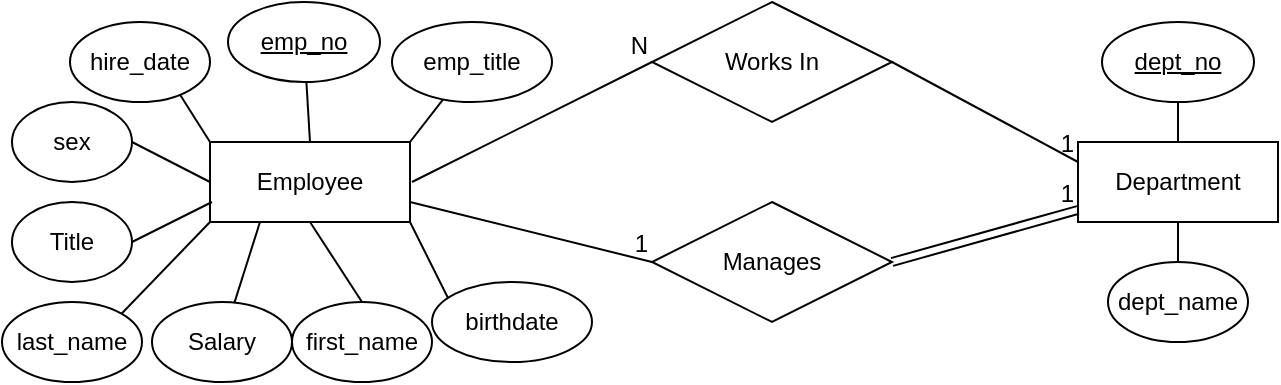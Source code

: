 <mxfile version="22.1.11" type="device">
  <diagram id="R2lEEEUBdFMjLlhIrx00" name="Page-1">
    <mxGraphModel dx="794" dy="420" grid="1" gridSize="10" guides="1" tooltips="1" connect="1" arrows="1" fold="1" page="1" pageScale="1" pageWidth="850" pageHeight="1100" math="0" shadow="0" extFonts="Permanent Marker^https://fonts.googleapis.com/css?family=Permanent+Marker">
      <root>
        <mxCell id="0" />
        <mxCell id="1" parent="0" />
        <mxCell id="pnoQH0rQs41gETqYRIPJ-1" value="Employee" style="whiteSpace=wrap;html=1;align=center;" vertex="1" parent="1">
          <mxGeometry x="184" y="278" width="100" height="40" as="geometry" />
        </mxCell>
        <mxCell id="pnoQH0rQs41gETqYRIPJ-4" value="" style="endArrow=none;html=1;rounded=0;exitX=0.5;exitY=0;exitDx=0;exitDy=0;" edge="1" parent="1" source="pnoQH0rQs41gETqYRIPJ-21">
          <mxGeometry width="50" height="50" relative="1" as="geometry">
            <mxPoint x="224" y="288" as="sourcePoint" />
            <mxPoint x="234" y="238" as="targetPoint" />
          </mxGeometry>
        </mxCell>
        <mxCell id="pnoQH0rQs41gETqYRIPJ-5" value="" style="endArrow=none;html=1;rounded=0;exitX=1;exitY=0;exitDx=0;exitDy=0;" edge="1" parent="1" source="pnoQH0rQs41gETqYRIPJ-18">
          <mxGeometry width="50" height="50" relative="1" as="geometry">
            <mxPoint x="244" y="288" as="sourcePoint" />
            <mxPoint x="304" y="238" as="targetPoint" />
          </mxGeometry>
        </mxCell>
        <mxCell id="pnoQH0rQs41gETqYRIPJ-6" value="" style="endArrow=none;html=1;rounded=0;exitX=1;exitY=1;exitDx=0;exitDy=0;" edge="1" parent="1" source="pnoQH0rQs41gETqYRIPJ-1">
          <mxGeometry width="50" height="50" relative="1" as="geometry">
            <mxPoint x="294" y="288" as="sourcePoint" />
            <mxPoint x="304" y="358" as="targetPoint" />
          </mxGeometry>
        </mxCell>
        <mxCell id="pnoQH0rQs41gETqYRIPJ-7" value="" style="endArrow=none;html=1;rounded=0;exitX=0.5;exitY=1;exitDx=0;exitDy=0;entryX=0.5;entryY=0;entryDx=0;entryDy=0;" edge="1" parent="1" source="pnoQH0rQs41gETqYRIPJ-1" target="pnoQH0rQs41gETqYRIPJ-22">
          <mxGeometry width="50" height="50" relative="1" as="geometry">
            <mxPoint x="294" y="328" as="sourcePoint" />
            <mxPoint x="234" y="358" as="targetPoint" />
          </mxGeometry>
        </mxCell>
        <mxCell id="pnoQH0rQs41gETqYRIPJ-15" value="" style="endArrow=none;html=1;rounded=0;exitX=0;exitY=1;exitDx=0;exitDy=0;entryX=1;entryY=0;entryDx=0;entryDy=0;" edge="1" parent="1" source="pnoQH0rQs41gETqYRIPJ-1" target="pnoQH0rQs41gETqYRIPJ-19">
          <mxGeometry width="50" height="50" relative="1" as="geometry">
            <mxPoint x="219" y="328" as="sourcePoint" />
            <mxPoint x="165" y="358" as="targetPoint" />
          </mxGeometry>
        </mxCell>
        <mxCell id="pnoQH0rQs41gETqYRIPJ-16" value="" style="endArrow=none;html=1;rounded=0;exitX=0;exitY=0;exitDx=0;exitDy=0;" edge="1" parent="1" source="pnoQH0rQs41gETqYRIPJ-1">
          <mxGeometry width="50" height="50" relative="1" as="geometry">
            <mxPoint x="194" y="328" as="sourcePoint" />
            <mxPoint x="165" y="248" as="targetPoint" />
          </mxGeometry>
        </mxCell>
        <mxCell id="pnoQH0rQs41gETqYRIPJ-17" value="" style="endArrow=none;html=1;rounded=0;exitX=0;exitY=0.5;exitDx=0;exitDy=0;entryX=1;entryY=0.5;entryDx=0;entryDy=0;" edge="1" parent="1" source="pnoQH0rQs41gETqYRIPJ-1" target="pnoQH0rQs41gETqYRIPJ-23">
          <mxGeometry width="50" height="50" relative="1" as="geometry">
            <mxPoint x="219" y="328" as="sourcePoint" />
            <mxPoint x="165" y="298" as="targetPoint" />
          </mxGeometry>
        </mxCell>
        <mxCell id="pnoQH0rQs41gETqYRIPJ-19" value="last_name" style="ellipse;whiteSpace=wrap;html=1;align=center;" vertex="1" parent="1">
          <mxGeometry x="80" y="358" width="70" height="40" as="geometry" />
        </mxCell>
        <mxCell id="pnoQH0rQs41gETqYRIPJ-20" value="birthdate" style="ellipse;whiteSpace=wrap;html=1;align=center;" vertex="1" parent="1">
          <mxGeometry x="295" y="348" width="80" height="40" as="geometry" />
        </mxCell>
        <mxCell id="pnoQH0rQs41gETqYRIPJ-22" value="first_name" style="ellipse;whiteSpace=wrap;html=1;align=center;" vertex="1" parent="1">
          <mxGeometry x="225" y="358" width="70" height="40" as="geometry" />
        </mxCell>
        <mxCell id="pnoQH0rQs41gETqYRIPJ-23" value="sex" style="ellipse;whiteSpace=wrap;html=1;align=center;" vertex="1" parent="1">
          <mxGeometry x="85" y="258" width="60" height="40" as="geometry" />
        </mxCell>
        <mxCell id="pnoQH0rQs41gETqYRIPJ-24" value="hire_date" style="ellipse;whiteSpace=wrap;html=1;align=center;" vertex="1" parent="1">
          <mxGeometry x="114" y="218" width="70" height="40" as="geometry" />
        </mxCell>
        <mxCell id="pnoQH0rQs41gETqYRIPJ-25" value="" style="endArrow=none;html=1;rounded=0;exitX=1;exitY=0;exitDx=0;exitDy=0;" edge="1" parent="1" source="pnoQH0rQs41gETqYRIPJ-1" target="pnoQH0rQs41gETqYRIPJ-18">
          <mxGeometry width="50" height="50" relative="1" as="geometry">
            <mxPoint x="284" y="278" as="sourcePoint" />
            <mxPoint x="304" y="238" as="targetPoint" />
          </mxGeometry>
        </mxCell>
        <mxCell id="pnoQH0rQs41gETqYRIPJ-18" value="emp_title" style="ellipse;whiteSpace=wrap;html=1;align=center;" vertex="1" parent="1">
          <mxGeometry x="275" y="218" width="80" height="40" as="geometry" />
        </mxCell>
        <mxCell id="pnoQH0rQs41gETqYRIPJ-26" value="" style="endArrow=none;html=1;rounded=0;exitX=0.5;exitY=0;exitDx=0;exitDy=0;" edge="1" parent="1" source="pnoQH0rQs41gETqYRIPJ-1" target="pnoQH0rQs41gETqYRIPJ-21">
          <mxGeometry width="50" height="50" relative="1" as="geometry">
            <mxPoint x="234" y="278" as="sourcePoint" />
            <mxPoint x="234" y="238" as="targetPoint" />
          </mxGeometry>
        </mxCell>
        <mxCell id="pnoQH0rQs41gETqYRIPJ-21" value="emp_no" style="ellipse;whiteSpace=wrap;html=1;align=center;fontStyle=4;" vertex="1" parent="1">
          <mxGeometry x="193" y="208" width="76" height="40" as="geometry" />
        </mxCell>
        <mxCell id="pnoQH0rQs41gETqYRIPJ-27" value="Department" style="whiteSpace=wrap;html=1;align=center;" vertex="1" parent="1">
          <mxGeometry x="618" y="278" width="100" height="40" as="geometry" />
        </mxCell>
        <mxCell id="pnoQH0rQs41gETqYRIPJ-30" value="" style="endArrow=none;html=1;rounded=0;exitX=0.5;exitY=1;exitDx=0;exitDy=0;entryX=0.5;entryY=0;entryDx=0;entryDy=0;" edge="1" parent="1" target="pnoQH0rQs41gETqYRIPJ-27">
          <mxGeometry width="50" height="50" relative="1" as="geometry">
            <mxPoint x="668" y="258" as="sourcePoint" />
            <mxPoint x="738" y="355" as="targetPoint" />
          </mxGeometry>
        </mxCell>
        <mxCell id="pnoQH0rQs41gETqYRIPJ-31" value="" style="endArrow=none;html=1;rounded=0;exitX=0.5;exitY=1;exitDx=0;exitDy=0;" edge="1" parent="1" source="pnoQH0rQs41gETqYRIPJ-37">
          <mxGeometry width="50" height="50" relative="1" as="geometry">
            <mxPoint x="728" y="325" as="sourcePoint" />
            <mxPoint x="668" y="355" as="targetPoint" />
          </mxGeometry>
        </mxCell>
        <mxCell id="pnoQH0rQs41gETqYRIPJ-45" value="Works In" style="shape=rhombus;perimeter=rhombusPerimeter;whiteSpace=wrap;html=1;align=center;" vertex="1" parent="1">
          <mxGeometry x="405" y="208" width="120" height="60" as="geometry" />
        </mxCell>
        <mxCell id="pnoQH0rQs41gETqYRIPJ-50" value="" style="endArrow=none;html=1;rounded=0;entryX=0;entryY=0.5;entryDx=0;entryDy=0;" edge="1" parent="1" target="pnoQH0rQs41gETqYRIPJ-45">
          <mxGeometry relative="1" as="geometry">
            <mxPoint x="285" y="298" as="sourcePoint" />
            <mxPoint x="665" y="338" as="targetPoint" />
          </mxGeometry>
        </mxCell>
        <mxCell id="pnoQH0rQs41gETqYRIPJ-51" value="N" style="resizable=0;html=1;whiteSpace=wrap;align=right;verticalAlign=bottom;" connectable="0" vertex="1" parent="pnoQH0rQs41gETqYRIPJ-50">
          <mxGeometry x="1" relative="1" as="geometry" />
        </mxCell>
        <mxCell id="pnoQH0rQs41gETqYRIPJ-52" value="" style="endArrow=none;html=1;rounded=0;exitX=1;exitY=0.5;exitDx=0;exitDy=0;entryX=0;entryY=0.25;entryDx=0;entryDy=0;" edge="1" parent="1" source="pnoQH0rQs41gETqYRIPJ-45" target="pnoQH0rQs41gETqYRIPJ-27">
          <mxGeometry relative="1" as="geometry">
            <mxPoint x="505" y="338" as="sourcePoint" />
            <mxPoint x="665" y="338" as="targetPoint" />
          </mxGeometry>
        </mxCell>
        <mxCell id="pnoQH0rQs41gETqYRIPJ-53" value="1" style="resizable=0;html=1;whiteSpace=wrap;align=right;verticalAlign=bottom;" connectable="0" vertex="1" parent="pnoQH0rQs41gETqYRIPJ-52">
          <mxGeometry x="1" relative="1" as="geometry" />
        </mxCell>
        <mxCell id="pnoQH0rQs41gETqYRIPJ-54" value="" style="endArrow=none;html=1;rounded=0;exitX=0.5;exitY=1;exitDx=0;exitDy=0;" edge="1" parent="1" source="pnoQH0rQs41gETqYRIPJ-27" target="pnoQH0rQs41gETqYRIPJ-37">
          <mxGeometry width="50" height="50" relative="1" as="geometry">
            <mxPoint x="668" y="318" as="sourcePoint" />
            <mxPoint x="668" y="355" as="targetPoint" />
          </mxGeometry>
        </mxCell>
        <mxCell id="pnoQH0rQs41gETqYRIPJ-37" value="dept_name" style="ellipse;whiteSpace=wrap;html=1;align=center;" vertex="1" parent="1">
          <mxGeometry x="633" y="338" width="70" height="40" as="geometry" />
        </mxCell>
        <mxCell id="pnoQH0rQs41gETqYRIPJ-59" value="Manages" style="shape=rhombus;perimeter=rhombusPerimeter;whiteSpace=wrap;html=1;align=center;" vertex="1" parent="1">
          <mxGeometry x="405" y="308" width="120" height="60" as="geometry" />
        </mxCell>
        <mxCell id="pnoQH0rQs41gETqYRIPJ-63" value="" style="endArrow=none;html=1;rounded=0;exitX=1;exitY=0.75;exitDx=0;exitDy=0;entryX=0;entryY=0.5;entryDx=0;entryDy=0;" edge="1" parent="1" source="pnoQH0rQs41gETqYRIPJ-1" target="pnoQH0rQs41gETqYRIPJ-59">
          <mxGeometry relative="1" as="geometry">
            <mxPoint x="355" y="348" as="sourcePoint" />
            <mxPoint x="515" y="348" as="targetPoint" />
          </mxGeometry>
        </mxCell>
        <mxCell id="pnoQH0rQs41gETqYRIPJ-64" value="1" style="resizable=0;html=1;whiteSpace=wrap;align=right;verticalAlign=bottom;" connectable="0" vertex="1" parent="pnoQH0rQs41gETqYRIPJ-63">
          <mxGeometry x="1" relative="1" as="geometry" />
        </mxCell>
        <mxCell id="pnoQH0rQs41gETqYRIPJ-69" value="" style="shape=link;html=1;rounded=0;exitX=1;exitY=0.5;exitDx=0;exitDy=0;" edge="1" parent="1" source="pnoQH0rQs41gETqYRIPJ-59" target="pnoQH0rQs41gETqYRIPJ-27">
          <mxGeometry relative="1" as="geometry">
            <mxPoint x="355" y="348" as="sourcePoint" />
            <mxPoint x="515" y="348" as="targetPoint" />
          </mxGeometry>
        </mxCell>
        <mxCell id="pnoQH0rQs41gETqYRIPJ-70" value="1" style="resizable=0;html=1;whiteSpace=wrap;align=right;verticalAlign=bottom;" connectable="0" vertex="1" parent="pnoQH0rQs41gETqYRIPJ-69">
          <mxGeometry x="1" relative="1" as="geometry" />
        </mxCell>
        <mxCell id="pnoQH0rQs41gETqYRIPJ-71" value="" style="endArrow=none;html=1;rounded=0;exitX=0.25;exitY=1;exitDx=0;exitDy=0;" edge="1" parent="1" source="pnoQH0rQs41gETqYRIPJ-72">
          <mxGeometry width="50" height="50" relative="1" as="geometry">
            <mxPoint x="244" y="328" as="sourcePoint" />
            <mxPoint x="185" y="378" as="targetPoint" />
          </mxGeometry>
        </mxCell>
        <mxCell id="pnoQH0rQs41gETqYRIPJ-73" value="" style="endArrow=none;html=1;rounded=0;exitX=0.25;exitY=1;exitDx=0;exitDy=0;" edge="1" parent="1" source="pnoQH0rQs41gETqYRIPJ-1" target="pnoQH0rQs41gETqYRIPJ-72">
          <mxGeometry width="50" height="50" relative="1" as="geometry">
            <mxPoint x="209" y="318" as="sourcePoint" />
            <mxPoint x="185" y="378" as="targetPoint" />
          </mxGeometry>
        </mxCell>
        <mxCell id="pnoQH0rQs41gETqYRIPJ-72" value="Salary" style="ellipse;whiteSpace=wrap;html=1;align=center;" vertex="1" parent="1">
          <mxGeometry x="155" y="358" width="70" height="40" as="geometry" />
        </mxCell>
        <mxCell id="pnoQH0rQs41gETqYRIPJ-74" value="dept_no" style="ellipse;whiteSpace=wrap;html=1;align=center;fontStyle=4;" vertex="1" parent="1">
          <mxGeometry x="630" y="218" width="76" height="40" as="geometry" />
        </mxCell>
        <mxCell id="pnoQH0rQs41gETqYRIPJ-76" value="Title" style="ellipse;whiteSpace=wrap;html=1;align=center;" vertex="1" parent="1">
          <mxGeometry x="85" y="308" width="60" height="40" as="geometry" />
        </mxCell>
        <mxCell id="pnoQH0rQs41gETqYRIPJ-78" value="" style="endArrow=none;html=1;rounded=0;entryX=1;entryY=0.5;entryDx=0;entryDy=0;" edge="1" parent="1" target="pnoQH0rQs41gETqYRIPJ-76">
          <mxGeometry width="50" height="50" relative="1" as="geometry">
            <mxPoint x="185" y="308" as="sourcePoint" />
            <mxPoint x="155" y="318" as="targetPoint" />
          </mxGeometry>
        </mxCell>
      </root>
    </mxGraphModel>
  </diagram>
</mxfile>
